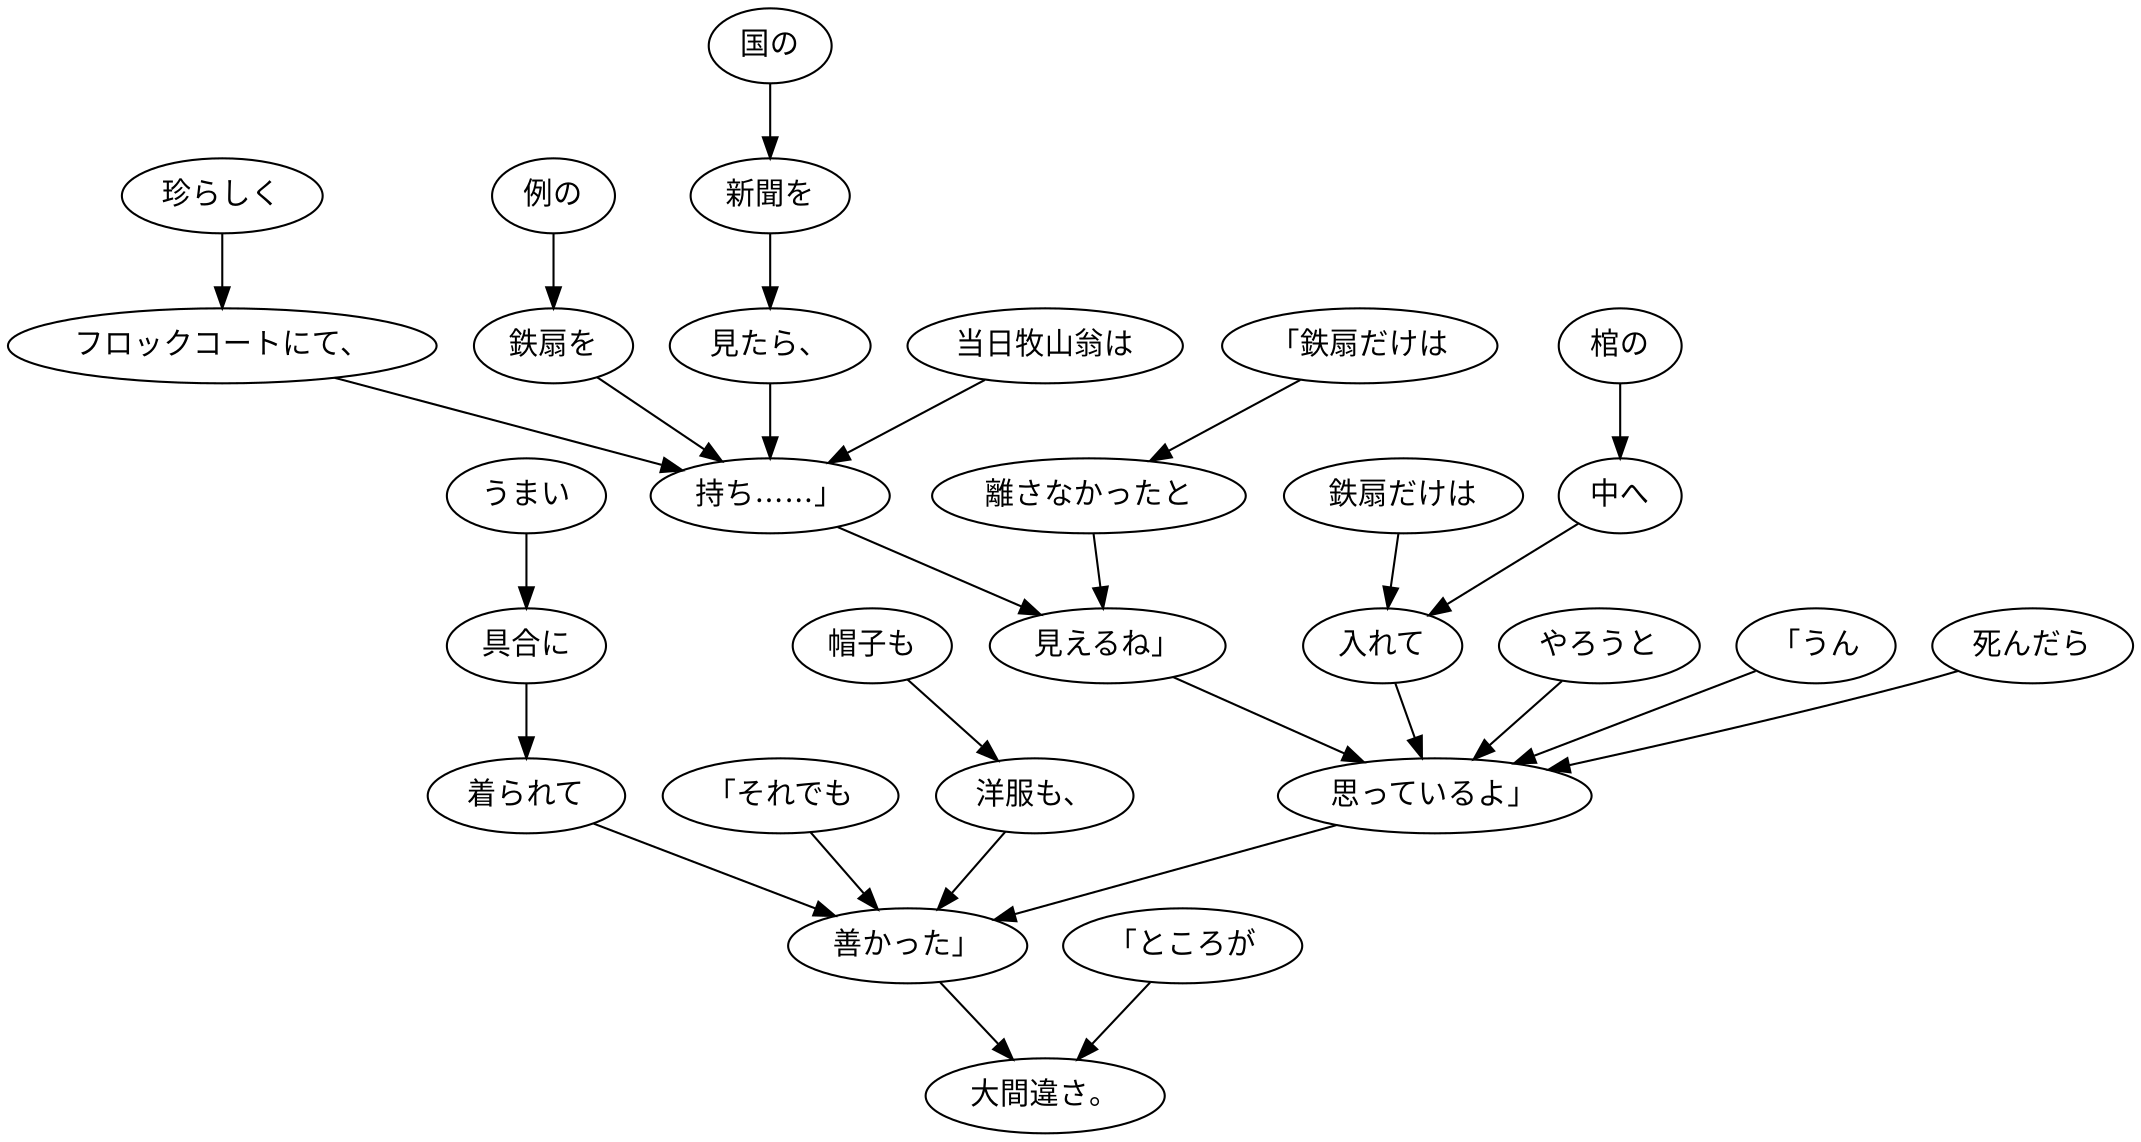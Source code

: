 digraph graph1761 {
	node0 [label="国の"];
	node1 [label="新聞を"];
	node2 [label="見たら、"];
	node3 [label="当日牧山翁は"];
	node4 [label="珍らしく"];
	node5 [label="フロックコートにて、"];
	node6 [label="例の"];
	node7 [label="鉄扇を"];
	node8 [label="持ち……」"];
	node9 [label="「鉄扇だけは"];
	node10 [label="離さなかったと"];
	node11 [label="見えるね」"];
	node12 [label="「うん"];
	node13 [label="死んだら"];
	node14 [label="棺の"];
	node15 [label="中へ"];
	node16 [label="鉄扇だけは"];
	node17 [label="入れて"];
	node18 [label="やろうと"];
	node19 [label="思っているよ」"];
	node20 [label="「それでも"];
	node21 [label="帽子も"];
	node22 [label="洋服も、"];
	node23 [label="うまい"];
	node24 [label="具合に"];
	node25 [label="着られて"];
	node26 [label="善かった」"];
	node27 [label="「ところが"];
	node28 [label="大間違さ。"];
	node0 -> node1;
	node1 -> node2;
	node2 -> node8;
	node3 -> node8;
	node4 -> node5;
	node5 -> node8;
	node6 -> node7;
	node7 -> node8;
	node8 -> node11;
	node9 -> node10;
	node10 -> node11;
	node11 -> node19;
	node12 -> node19;
	node13 -> node19;
	node14 -> node15;
	node15 -> node17;
	node16 -> node17;
	node17 -> node19;
	node18 -> node19;
	node19 -> node26;
	node20 -> node26;
	node21 -> node22;
	node22 -> node26;
	node23 -> node24;
	node24 -> node25;
	node25 -> node26;
	node26 -> node28;
	node27 -> node28;
}
